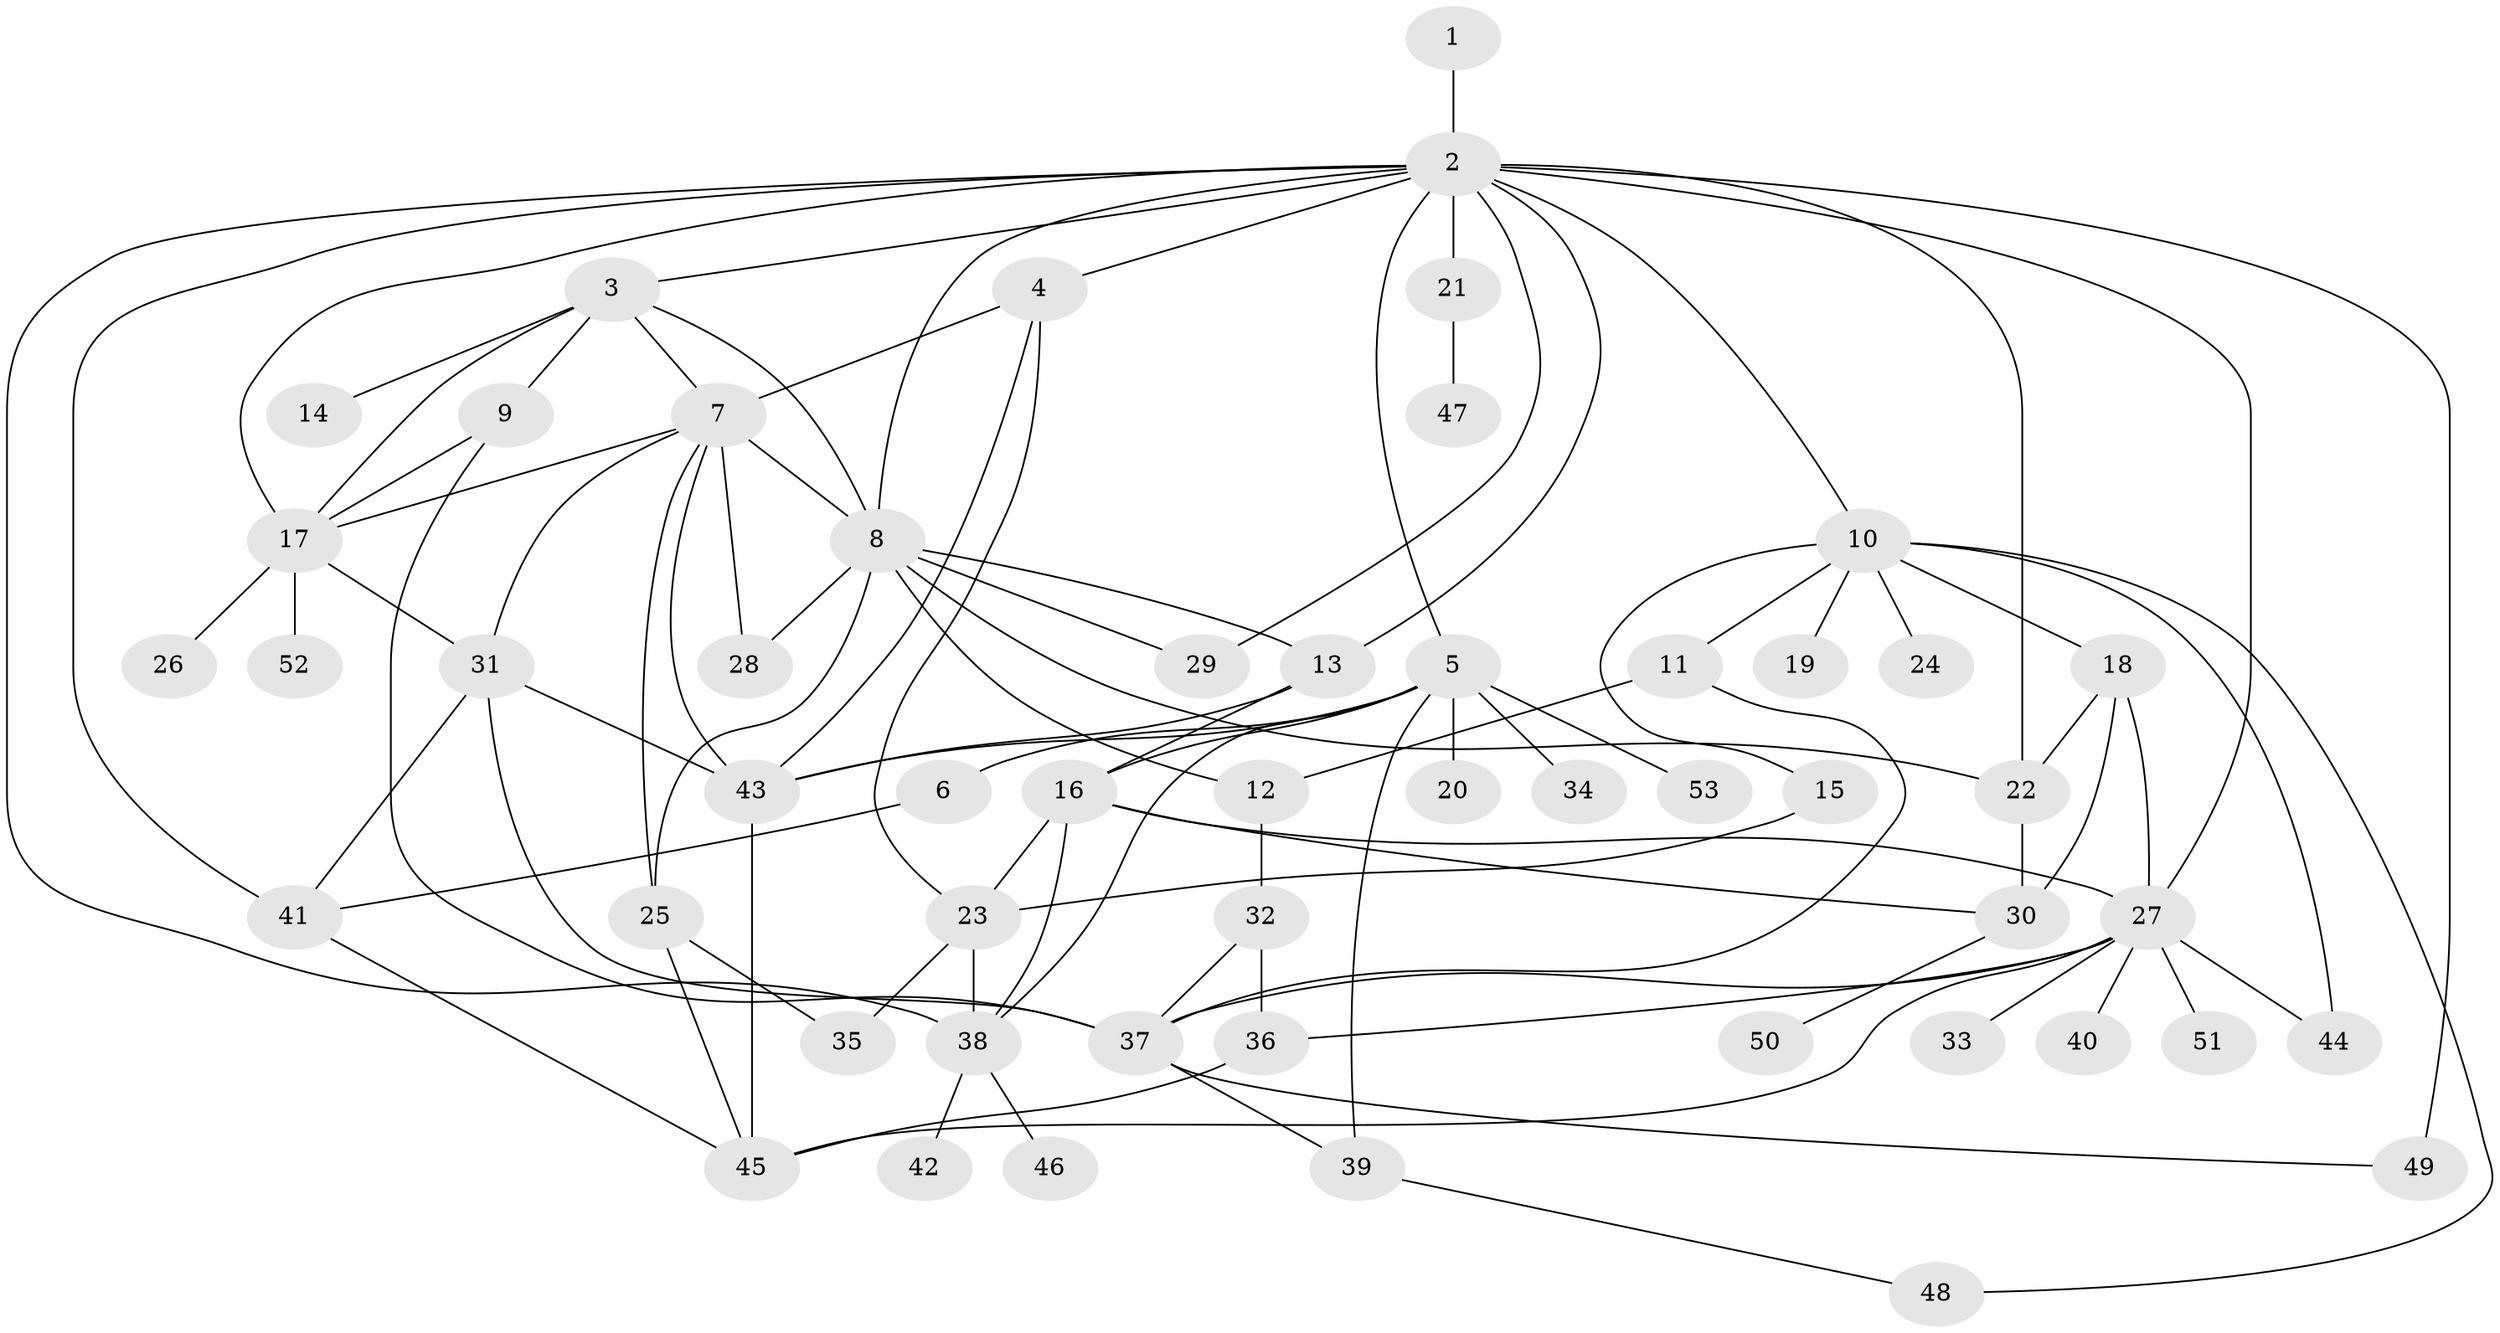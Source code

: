 // original degree distribution, {1: 0.37142857142857144, 23: 0.009523809523809525, 7: 0.02857142857142857, 5: 0.05714285714285714, 10: 0.009523809523809525, 2: 0.22857142857142856, 4: 0.06666666666666667, 12: 0.02857142857142857, 3: 0.17142857142857143, 9: 0.009523809523809525, 8: 0.01904761904761905}
// Generated by graph-tools (version 1.1) at 2025/35/03/09/25 02:35:18]
// undirected, 53 vertices, 96 edges
graph export_dot {
graph [start="1"]
  node [color=gray90,style=filled];
  1;
  2;
  3;
  4;
  5;
  6;
  7;
  8;
  9;
  10;
  11;
  12;
  13;
  14;
  15;
  16;
  17;
  18;
  19;
  20;
  21;
  22;
  23;
  24;
  25;
  26;
  27;
  28;
  29;
  30;
  31;
  32;
  33;
  34;
  35;
  36;
  37;
  38;
  39;
  40;
  41;
  42;
  43;
  44;
  45;
  46;
  47;
  48;
  49;
  50;
  51;
  52;
  53;
  1 -- 2 [weight=4.0];
  2 -- 3 [weight=1.0];
  2 -- 4 [weight=1.0];
  2 -- 5 [weight=2.0];
  2 -- 8 [weight=1.0];
  2 -- 10 [weight=1.0];
  2 -- 13 [weight=1.0];
  2 -- 17 [weight=1.0];
  2 -- 21 [weight=1.0];
  2 -- 22 [weight=2.0];
  2 -- 27 [weight=1.0];
  2 -- 29 [weight=1.0];
  2 -- 38 [weight=1.0];
  2 -- 41 [weight=1.0];
  2 -- 49 [weight=2.0];
  3 -- 7 [weight=1.0];
  3 -- 8 [weight=1.0];
  3 -- 9 [weight=1.0];
  3 -- 14 [weight=1.0];
  3 -- 17 [weight=1.0];
  4 -- 7 [weight=1.0];
  4 -- 23 [weight=1.0];
  4 -- 43 [weight=1.0];
  5 -- 6 [weight=1.0];
  5 -- 16 [weight=1.0];
  5 -- 20 [weight=1.0];
  5 -- 34 [weight=1.0];
  5 -- 38 [weight=1.0];
  5 -- 39 [weight=1.0];
  5 -- 43 [weight=1.0];
  5 -- 53 [weight=1.0];
  6 -- 41 [weight=1.0];
  7 -- 8 [weight=1.0];
  7 -- 17 [weight=1.0];
  7 -- 25 [weight=1.0];
  7 -- 28 [weight=3.0];
  7 -- 31 [weight=1.0];
  7 -- 43 [weight=1.0];
  8 -- 12 [weight=2.0];
  8 -- 13 [weight=1.0];
  8 -- 22 [weight=1.0];
  8 -- 25 [weight=1.0];
  8 -- 28 [weight=1.0];
  8 -- 29 [weight=1.0];
  9 -- 17 [weight=1.0];
  9 -- 37 [weight=3.0];
  10 -- 11 [weight=1.0];
  10 -- 15 [weight=1.0];
  10 -- 18 [weight=1.0];
  10 -- 19 [weight=1.0];
  10 -- 24 [weight=1.0];
  10 -- 44 [weight=1.0];
  10 -- 48 [weight=1.0];
  11 -- 12 [weight=1.0];
  11 -- 37 [weight=1.0];
  12 -- 32 [weight=1.0];
  13 -- 16 [weight=1.0];
  13 -- 43 [weight=1.0];
  15 -- 23 [weight=1.0];
  16 -- 23 [weight=1.0];
  16 -- 27 [weight=1.0];
  16 -- 30 [weight=1.0];
  16 -- 38 [weight=1.0];
  17 -- 26 [weight=1.0];
  17 -- 31 [weight=1.0];
  17 -- 52 [weight=1.0];
  18 -- 22 [weight=1.0];
  18 -- 27 [weight=1.0];
  18 -- 30 [weight=1.0];
  21 -- 47 [weight=1.0];
  22 -- 30 [weight=1.0];
  23 -- 35 [weight=1.0];
  23 -- 38 [weight=2.0];
  25 -- 35 [weight=2.0];
  25 -- 45 [weight=1.0];
  27 -- 33 [weight=1.0];
  27 -- 36 [weight=1.0];
  27 -- 37 [weight=1.0];
  27 -- 40 [weight=1.0];
  27 -- 44 [weight=1.0];
  27 -- 45 [weight=1.0];
  27 -- 51 [weight=1.0];
  30 -- 50 [weight=1.0];
  31 -- 37 [weight=1.0];
  31 -- 41 [weight=1.0];
  31 -- 43 [weight=1.0];
  32 -- 36 [weight=1.0];
  32 -- 37 [weight=1.0];
  36 -- 45 [weight=1.0];
  37 -- 39 [weight=1.0];
  37 -- 49 [weight=1.0];
  38 -- 42 [weight=1.0];
  38 -- 46 [weight=1.0];
  39 -- 48 [weight=1.0];
  41 -- 45 [weight=1.0];
  43 -- 45 [weight=1.0];
}
